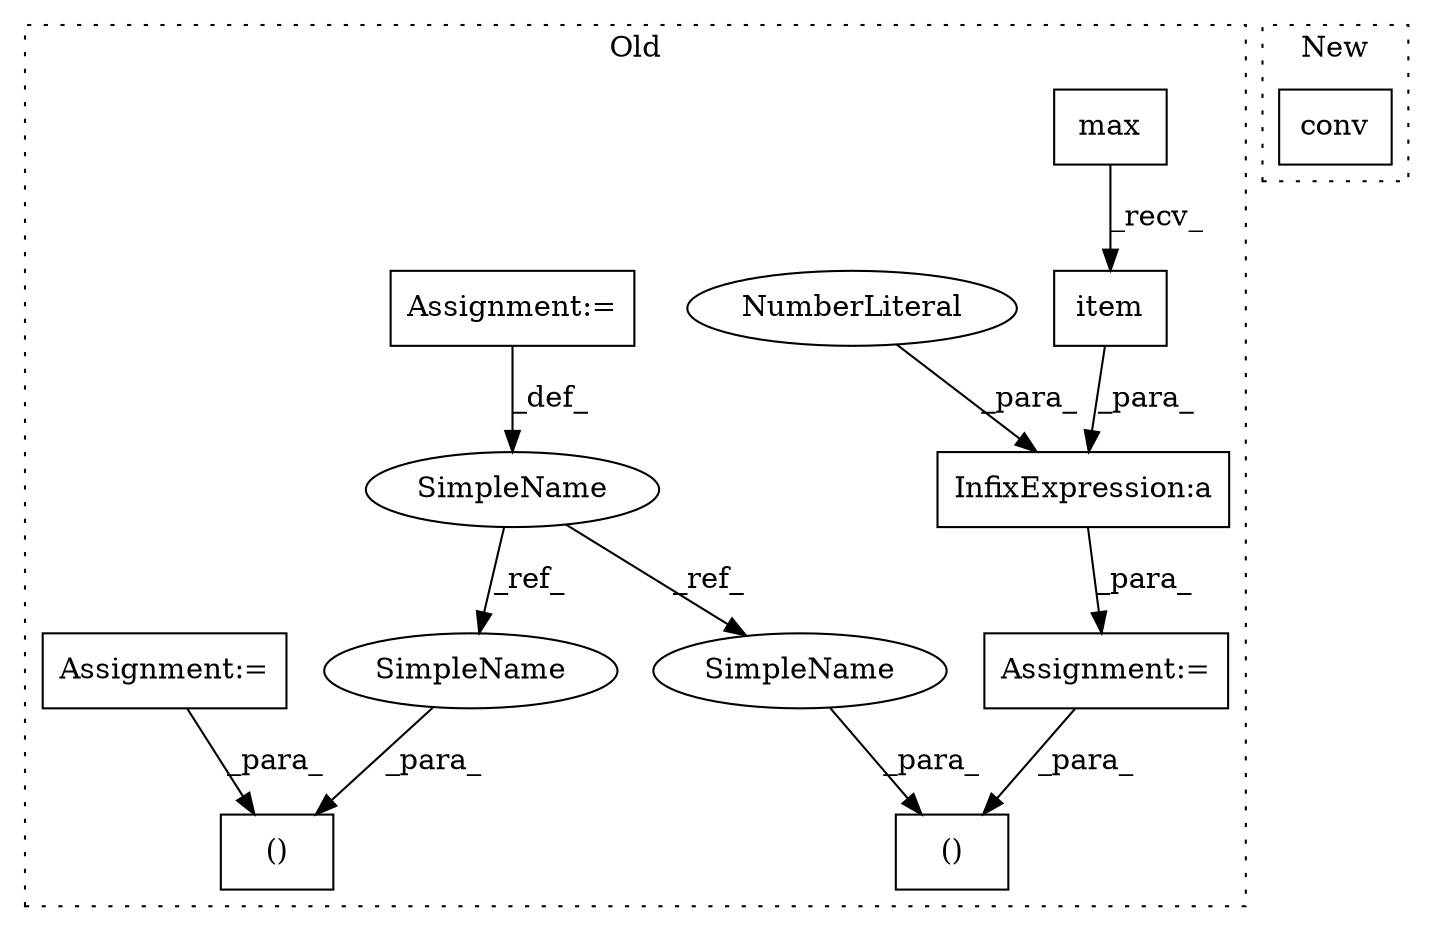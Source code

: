 digraph G {
subgraph cluster0 {
1 [label="max" a="32" s="402" l="5" shape="box"];
3 [label="InfixExpression:a" a="27" s="414" l="3" shape="box"];
4 [label="()" a="106" s="444" l="33" shape="box"];
5 [label="item" a="32" s="408" l="6" shape="box"];
6 [label="NumberLiteral" a="34" s="417" l="1" shape="ellipse"];
7 [label="SimpleName" a="42" s="220" l="11" shape="ellipse"];
8 [label="()" a="106" s="242" l="36" shape="box"];
9 [label="Assignment:=" a="7" s="220" l="11" shape="box"];
10 [label="Assignment:=" a="7" s="179" l="12" shape="box"];
11 [label="Assignment:=" a="7" s="389" l="1" shape="box"];
12 [label="SimpleName" a="42" s="242" l="11" shape="ellipse"];
13 [label="SimpleName" a="42" s="466" l="11" shape="ellipse"];
label = "Old";
style="dotted";
}
subgraph cluster1 {
2 [label="conv" a="32" s="426,436" l="5,1" shape="box"];
label = "New";
style="dotted";
}
1 -> 5 [label="_recv_"];
3 -> 11 [label="_para_"];
5 -> 3 [label="_para_"];
6 -> 3 [label="_para_"];
7 -> 13 [label="_ref_"];
7 -> 12 [label="_ref_"];
9 -> 7 [label="_def_"];
10 -> 8 [label="_para_"];
11 -> 4 [label="_para_"];
12 -> 8 [label="_para_"];
13 -> 4 [label="_para_"];
}